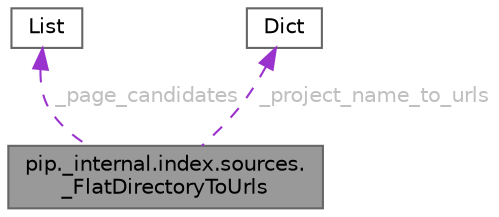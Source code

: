 digraph "pip._internal.index.sources._FlatDirectoryToUrls"
{
 // LATEX_PDF_SIZE
  bgcolor="transparent";
  edge [fontname=Helvetica,fontsize=10,labelfontname=Helvetica,labelfontsize=10];
  node [fontname=Helvetica,fontsize=10,shape=box,height=0.2,width=0.4];
  Node1 [id="Node000001",label="pip._internal.index.sources.\l_FlatDirectoryToUrls",height=0.2,width=0.4,color="gray40", fillcolor="grey60", style="filled", fontcolor="black",tooltip=" "];
  Node2 -> Node1 [id="edge1_Node000001_Node000002",dir="back",color="darkorchid3",style="dashed",tooltip=" ",label=" _page_candidates",fontcolor="grey" ];
  Node2 [id="Node000002",label="List",height=0.2,width=0.4,color="gray40", fillcolor="white", style="filled",tooltip=" "];
  Node3 -> Node1 [id="edge2_Node000001_Node000003",dir="back",color="darkorchid3",style="dashed",tooltip=" ",label=" _project_name_to_urls",fontcolor="grey" ];
  Node3 [id="Node000003",label="Dict",height=0.2,width=0.4,color="gray40", fillcolor="white", style="filled",tooltip=" "];
}
